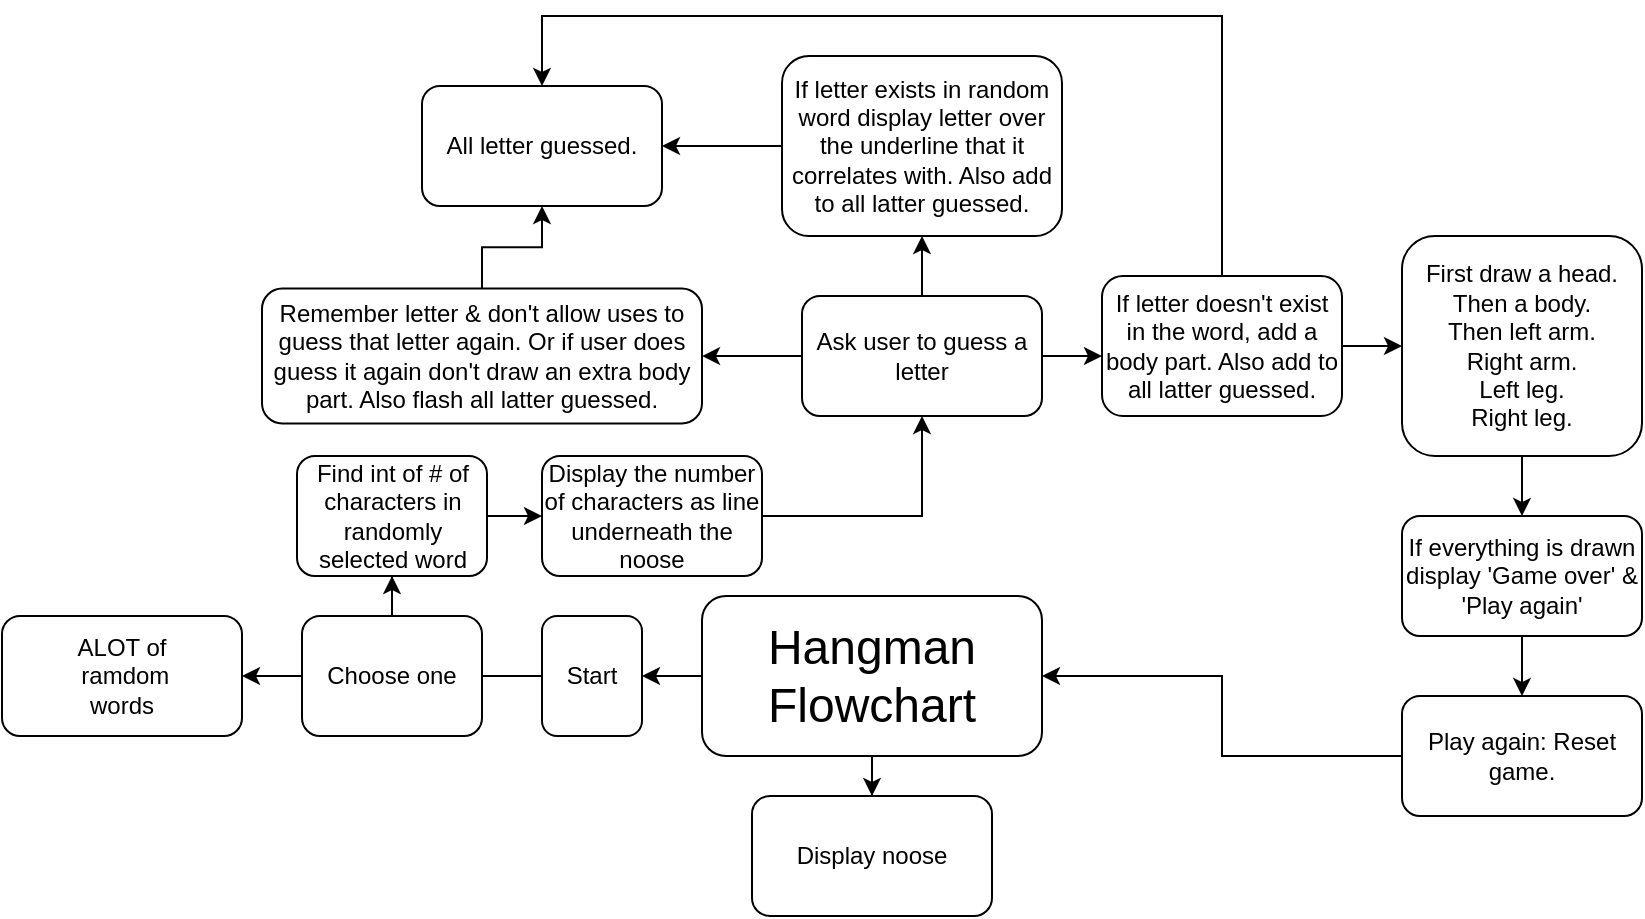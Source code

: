 <mxfile version="13.8.5" type="device"><diagram id="oxC4-QmbHz-NAa-AWWUI" name="Page-1"><mxGraphModel dx="889" dy="1079" grid="1" gridSize="10" guides="1" tooltips="1" connect="1" arrows="1" fold="1" page="1" pageScale="1" pageWidth="850" pageHeight="1100" math="0" shadow="0"><root><mxCell id="0"/><mxCell id="1" parent="0"/><mxCell id="ZstMsucoA3cgzqPlq1FX-6" style="edgeStyle=orthogonalEdgeStyle;rounded=0;orthogonalLoop=1;jettySize=auto;html=1;" edge="1" parent="1" source="ZstMsucoA3cgzqPlq1FX-1"><mxGeometry relative="1" as="geometry"><mxPoint x="330" y="550" as="targetPoint"/></mxGeometry></mxCell><mxCell id="ZstMsucoA3cgzqPlq1FX-17" style="edgeStyle=orthogonalEdgeStyle;rounded=0;orthogonalLoop=1;jettySize=auto;html=1;" edge="1" parent="1" source="ZstMsucoA3cgzqPlq1FX-1" target="ZstMsucoA3cgzqPlq1FX-18"><mxGeometry relative="1" as="geometry"><mxPoint x="445" y="620" as="targetPoint"/></mxGeometry></mxCell><mxCell id="ZstMsucoA3cgzqPlq1FX-1" value="&lt;div&gt;&lt;font style=&quot;font-size: 24px&quot;&gt;Hangman Flowchart&lt;/font&gt;&lt;/div&gt;" style="rounded=1;whiteSpace=wrap;html=1;align=center;" vertex="1" parent="1"><mxGeometry x="360" y="510" width="170" height="80" as="geometry"/></mxCell><mxCell id="ZstMsucoA3cgzqPlq1FX-5" value="ALOT of&lt;br&gt;&amp;nbsp;ramdom &lt;br&gt;words" style="rounded=1;whiteSpace=wrap;html=1;rotation=0;" vertex="1" parent="1"><mxGeometry x="10" y="520" width="120" height="60" as="geometry"/></mxCell><mxCell id="ZstMsucoA3cgzqPlq1FX-9" style="edgeStyle=orthogonalEdgeStyle;rounded=0;orthogonalLoop=1;jettySize=auto;html=1;entryX=1;entryY=0.5;entryDx=0;entryDy=0;" edge="1" parent="1" source="ZstMsucoA3cgzqPlq1FX-7" target="ZstMsucoA3cgzqPlq1FX-5"><mxGeometry relative="1" as="geometry"/></mxCell><mxCell id="ZstMsucoA3cgzqPlq1FX-7" value="Start" style="rounded=1;whiteSpace=wrap;html=1;" vertex="1" parent="1"><mxGeometry x="280" y="520" width="50" height="60" as="geometry"/></mxCell><mxCell id="ZstMsucoA3cgzqPlq1FX-13" style="edgeStyle=orthogonalEdgeStyle;rounded=0;orthogonalLoop=1;jettySize=auto;html=1;" edge="1" parent="1" source="ZstMsucoA3cgzqPlq1FX-12" target="ZstMsucoA3cgzqPlq1FX-14"><mxGeometry relative="1" as="geometry"><mxPoint x="205" y="500" as="targetPoint"/></mxGeometry></mxCell><mxCell id="ZstMsucoA3cgzqPlq1FX-12" value="Choose one" style="rounded=1;whiteSpace=wrap;html=1;" vertex="1" parent="1"><mxGeometry x="160" y="520" width="90" height="60" as="geometry"/></mxCell><mxCell id="ZstMsucoA3cgzqPlq1FX-15" style="edgeStyle=orthogonalEdgeStyle;rounded=0;orthogonalLoop=1;jettySize=auto;html=1;" edge="1" parent="1" source="ZstMsucoA3cgzqPlq1FX-14" target="ZstMsucoA3cgzqPlq1FX-16"><mxGeometry relative="1" as="geometry"><mxPoint x="280" y="470" as="targetPoint"/></mxGeometry></mxCell><mxCell id="ZstMsucoA3cgzqPlq1FX-14" value="Find int of # of characters in randomly selected word" style="rounded=1;whiteSpace=wrap;html=1;" vertex="1" parent="1"><mxGeometry x="157.5" y="440" width="95" height="60" as="geometry"/></mxCell><mxCell id="ZstMsucoA3cgzqPlq1FX-19" style="edgeStyle=orthogonalEdgeStyle;rounded=0;orthogonalLoop=1;jettySize=auto;html=1;" edge="1" parent="1" source="ZstMsucoA3cgzqPlq1FX-16" target="ZstMsucoA3cgzqPlq1FX-20"><mxGeometry relative="1" as="geometry"><mxPoint x="420" y="470" as="targetPoint"/></mxGeometry></mxCell><mxCell id="ZstMsucoA3cgzqPlq1FX-16" value="Display the number of characters as line underneath the noose" style="rounded=1;whiteSpace=wrap;html=1;" vertex="1" parent="1"><mxGeometry x="280" y="440" width="110" height="60" as="geometry"/></mxCell><mxCell id="ZstMsucoA3cgzqPlq1FX-18" value="Display noose" style="rounded=1;whiteSpace=wrap;html=1;" vertex="1" parent="1"><mxGeometry x="385" y="610" width="120" height="60" as="geometry"/></mxCell><mxCell id="ZstMsucoA3cgzqPlq1FX-21" style="edgeStyle=orthogonalEdgeStyle;rounded=0;orthogonalLoop=1;jettySize=auto;html=1;" edge="1" parent="1" source="ZstMsucoA3cgzqPlq1FX-20"><mxGeometry relative="1" as="geometry"><mxPoint x="560" y="390" as="targetPoint"/></mxGeometry></mxCell><mxCell id="ZstMsucoA3cgzqPlq1FX-27" style="edgeStyle=orthogonalEdgeStyle;rounded=0;orthogonalLoop=1;jettySize=auto;html=1;" edge="1" parent="1" source="ZstMsucoA3cgzqPlq1FX-20" target="ZstMsucoA3cgzqPlq1FX-28"><mxGeometry relative="1" as="geometry"><mxPoint x="380" y="390" as="targetPoint"/></mxGeometry></mxCell><mxCell id="ZstMsucoA3cgzqPlq1FX-29" style="edgeStyle=orthogonalEdgeStyle;rounded=0;orthogonalLoop=1;jettySize=auto;html=1;" edge="1" parent="1" source="ZstMsucoA3cgzqPlq1FX-20" target="ZstMsucoA3cgzqPlq1FX-30"><mxGeometry relative="1" as="geometry"><mxPoint x="470" y="330" as="targetPoint"/></mxGeometry></mxCell><mxCell id="ZstMsucoA3cgzqPlq1FX-20" value="Ask user to guess a letter" style="rounded=1;whiteSpace=wrap;html=1;" vertex="1" parent="1"><mxGeometry x="410" y="360" width="120" height="60" as="geometry"/></mxCell><mxCell id="ZstMsucoA3cgzqPlq1FX-23" style="edgeStyle=orthogonalEdgeStyle;rounded=0;orthogonalLoop=1;jettySize=auto;html=1;" edge="1" parent="1" source="ZstMsucoA3cgzqPlq1FX-22" target="ZstMsucoA3cgzqPlq1FX-24"><mxGeometry relative="1" as="geometry"><mxPoint x="710" y="390" as="targetPoint"/></mxGeometry></mxCell><mxCell id="ZstMsucoA3cgzqPlq1FX-34" style="edgeStyle=orthogonalEdgeStyle;rounded=0;orthogonalLoop=1;jettySize=auto;html=1;entryX=0.5;entryY=0;entryDx=0;entryDy=0;" edge="1" parent="1" source="ZstMsucoA3cgzqPlq1FX-22" target="ZstMsucoA3cgzqPlq1FX-31"><mxGeometry relative="1" as="geometry"><Array as="points"><mxPoint x="620" y="220"/><mxPoint x="280" y="220"/></Array></mxGeometry></mxCell><mxCell id="ZstMsucoA3cgzqPlq1FX-22" value="If letter doesn't exist in the word, add a body part. Also add to all latter guessed." style="rounded=1;whiteSpace=wrap;html=1;" vertex="1" parent="1"><mxGeometry x="560" y="350" width="120" height="70" as="geometry"/></mxCell><mxCell id="ZstMsucoA3cgzqPlq1FX-25" style="edgeStyle=orthogonalEdgeStyle;rounded=0;orthogonalLoop=1;jettySize=auto;html=1;" edge="1" parent="1" source="ZstMsucoA3cgzqPlq1FX-24" target="ZstMsucoA3cgzqPlq1FX-26"><mxGeometry relative="1" as="geometry"><mxPoint x="770" y="480" as="targetPoint"/></mxGeometry></mxCell><mxCell id="ZstMsucoA3cgzqPlq1FX-24" value="First draw a head.&lt;br&gt;Then a body.&lt;br&gt;Then left arm.&lt;br&gt;Right arm.&lt;br&gt;Left leg.&lt;br&gt;Right leg." style="rounded=1;whiteSpace=wrap;html=1;" vertex="1" parent="1"><mxGeometry x="710" y="330" width="120" height="110" as="geometry"/></mxCell><mxCell id="ZstMsucoA3cgzqPlq1FX-39" style="edgeStyle=orthogonalEdgeStyle;rounded=0;orthogonalLoop=1;jettySize=auto;html=1;" edge="1" parent="1" source="ZstMsucoA3cgzqPlq1FX-26" target="ZstMsucoA3cgzqPlq1FX-40"><mxGeometry relative="1" as="geometry"><mxPoint x="770" y="560" as="targetPoint"/></mxGeometry></mxCell><mxCell id="ZstMsucoA3cgzqPlq1FX-26" value="If everything is drawn display 'Game over' &amp;amp; 'Play again'" style="rounded=1;whiteSpace=wrap;html=1;" vertex="1" parent="1"><mxGeometry x="710" y="470" width="120" height="60" as="geometry"/></mxCell><mxCell id="ZstMsucoA3cgzqPlq1FX-37" style="edgeStyle=orthogonalEdgeStyle;rounded=0;orthogonalLoop=1;jettySize=auto;html=1;entryX=0.5;entryY=1;entryDx=0;entryDy=0;" edge="1" parent="1" source="ZstMsucoA3cgzqPlq1FX-28" target="ZstMsucoA3cgzqPlq1FX-31"><mxGeometry relative="1" as="geometry"/></mxCell><mxCell id="ZstMsucoA3cgzqPlq1FX-28" value="Remember letter &amp;amp; don't allow uses to guess that letter again. Or if user does guess it again don't draw an extra body part. Also flash all latter guessed." style="rounded=1;whiteSpace=wrap;html=1;" vertex="1" parent="1"><mxGeometry x="140" y="356.25" width="220" height="67.5" as="geometry"/></mxCell><mxCell id="ZstMsucoA3cgzqPlq1FX-32" style="edgeStyle=orthogonalEdgeStyle;rounded=0;orthogonalLoop=1;jettySize=auto;html=1;entryX=1;entryY=0.5;entryDx=0;entryDy=0;" edge="1" parent="1" source="ZstMsucoA3cgzqPlq1FX-30" target="ZstMsucoA3cgzqPlq1FX-31"><mxGeometry relative="1" as="geometry"/></mxCell><mxCell id="ZstMsucoA3cgzqPlq1FX-30" value="If letter exists in random word display letter over the underline that it correlates with. Also add to all latter guessed." style="rounded=1;whiteSpace=wrap;html=1;" vertex="1" parent="1"><mxGeometry x="400" y="240" width="140" height="90" as="geometry"/></mxCell><mxCell id="ZstMsucoA3cgzqPlq1FX-31" value="All letter guessed." style="rounded=1;whiteSpace=wrap;html=1;" vertex="1" parent="1"><mxGeometry x="220" y="255" width="120" height="60" as="geometry"/></mxCell><mxCell id="ZstMsucoA3cgzqPlq1FX-42" style="edgeStyle=orthogonalEdgeStyle;rounded=0;orthogonalLoop=1;jettySize=auto;html=1;entryX=1;entryY=0.5;entryDx=0;entryDy=0;" edge="1" parent="1" source="ZstMsucoA3cgzqPlq1FX-40" target="ZstMsucoA3cgzqPlq1FX-1"><mxGeometry relative="1" as="geometry"/></mxCell><mxCell id="ZstMsucoA3cgzqPlq1FX-40" value="Play again: Reset game." style="rounded=1;whiteSpace=wrap;html=1;" vertex="1" parent="1"><mxGeometry x="710" y="560" width="120" height="60" as="geometry"/></mxCell></root></mxGraphModel></diagram></mxfile>